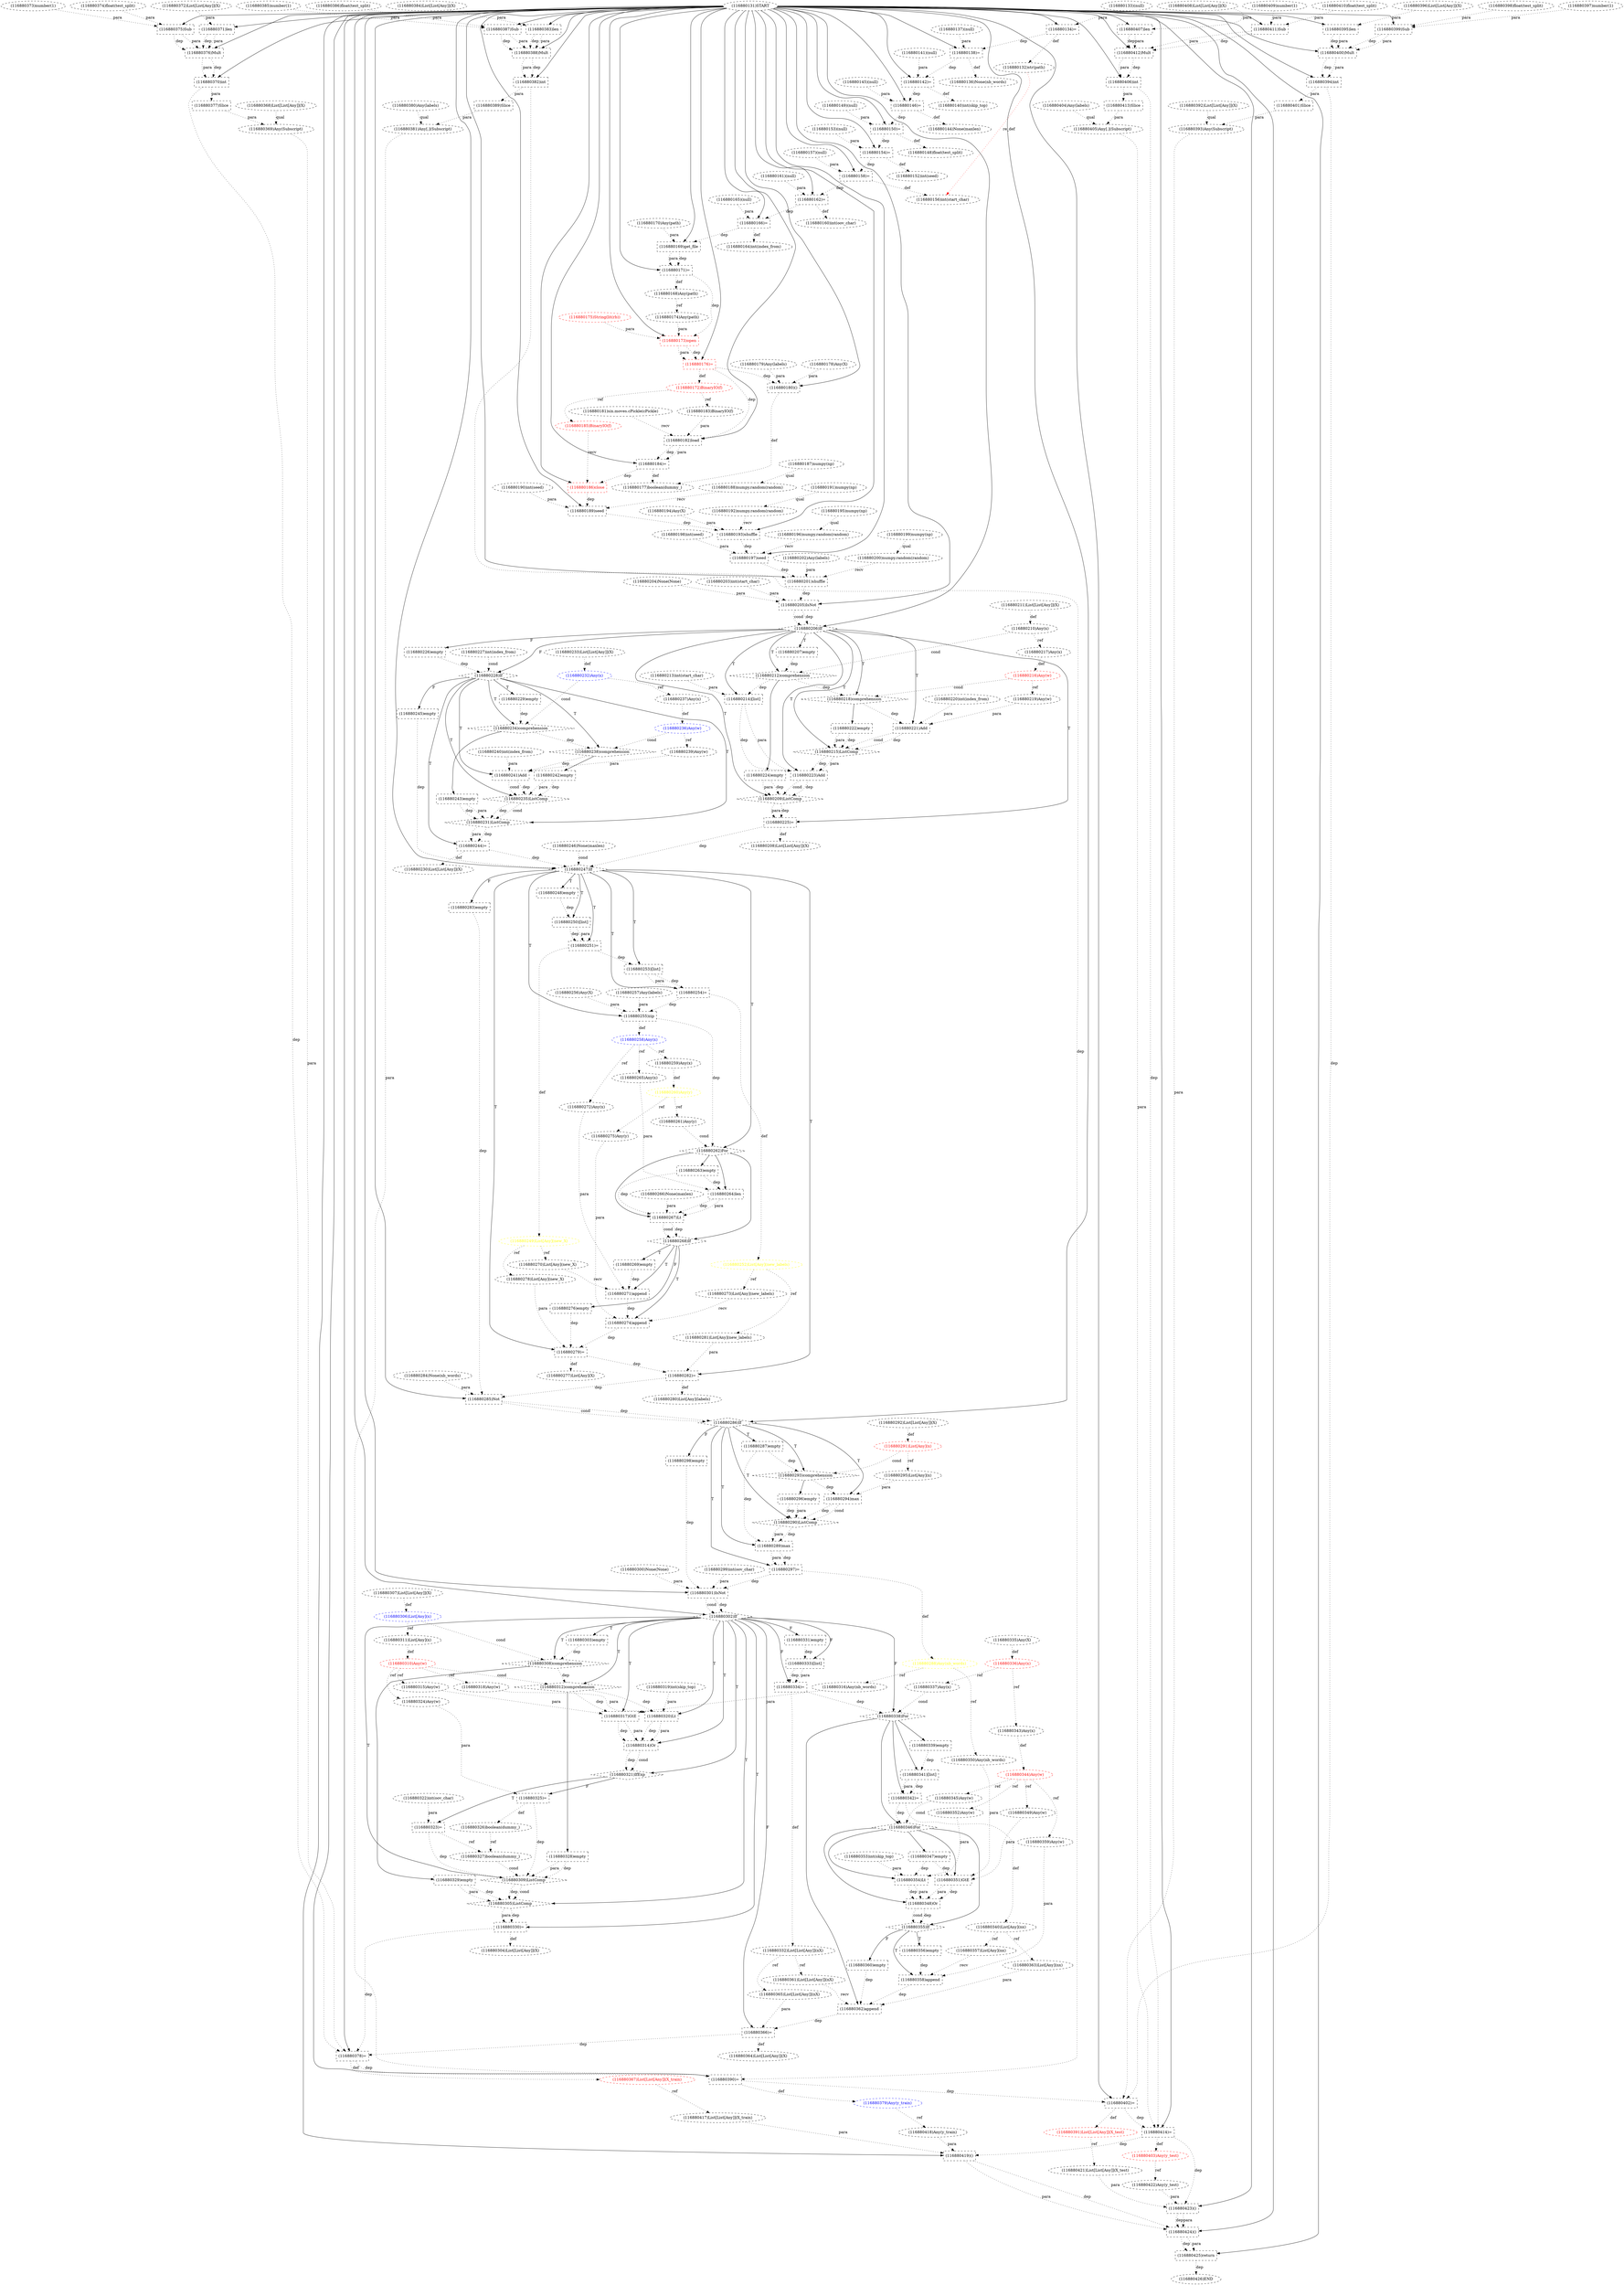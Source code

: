 digraph G {
1 [label="(116880331)empty" shape=box style=dashed]
2 [label="(116880162)=" shape=box style=dashed]
3 [label="(116880371)len" shape=box style=dashed]
4 [label="(116880278)List[Any](new_X)" shape=ellipse style=dashed]
5 [label="(116880333)[list]" shape=box style=dashed]
6 [label="(116880258)Any(x)" shape=ellipse style=dashed color=blue fontcolor=blue]
7 [label="(116880310)Any(w)" shape=ellipse style=dashed color=red fontcolor=red]
8 [label="(116880391)List[List[Any]](X_test)" shape=ellipse style=dashed color=red fontcolor=red]
9 [label="(116880146)=" shape=box style=dashed]
10 [label="(116880212)comprehension" shape=diamond style=dashed]
11 [label="(116880390)=" shape=box style=dashed]
12 [label="(116880296)empty" shape=box style=dashed]
13 [label="(116880200)numpy.random(random)" shape=ellipse style=dashed]
14 [label="(116880208)List[List[Any]](X)" shape=ellipse style=dashed]
15 [label="(116880268)If" shape=diamond style=dashed]
16 [label="(116880397)number(1)" shape=ellipse style=dashed]
17 [label="(116880136)None(nb_words)" shape=ellipse style=dashed]
18 [label="(116880378)=" shape=box style=dashed]
19 [label="(116880340)List[Any](nx)" shape=ellipse style=dashed color=black fontcolor=black]
20 [label="(116880149)(null)" shape=ellipse style=dashed]
21 [label="(116880261)Any(y)" shape=ellipse style=dashed]
22 [label="(116880265)Any(x)" shape=ellipse style=dashed]
23 [label="(116880260)Any(y)" shape=ellipse style=dashed color=yellow fontcolor=yellow]
24 [label="(116880251)=" shape=box style=dashed]
25 [label="(116880324)Any(w)" shape=ellipse style=dashed]
26 [label="(116880374)float(test_split)" shape=ellipse style=dashed]
27 [label="(116880283)empty" shape=box style=dashed]
28 [label="(116880406)int" shape=box style=dashed]
29 [label="(116880193)shuffle" shape=box style=dashed]
30 [label="(116880372)List[List[Any]](X)" shape=ellipse style=dashed]
31 [label="(116880221)Add" shape=box style=dashed]
32 [label="(116880409)number(1)" shape=ellipse style=dashed]
33 [label="(116880376)Mult" shape=box style=dashed]
34 [label="(116880423)()" shape=box style=dashed]
35 [label="(116880232)Any(x)" shape=ellipse style=dashed color=blue fontcolor=blue]
36 [label="(116880373)number(1)" shape=ellipse style=dashed]
37 [label="(116880382)int" shape=box style=dashed]
38 [label="(116880402)=" shape=box style=dashed]
39 [label="(116880328)empty" shape=box style=dashed]
40 [label="(116880263)empty" shape=box style=dashed]
41 [label="(116880237)Any(x)" shape=ellipse style=dashed]
42 [label="(116880262)For" shape=diamond style=dashed]
43 [label="(116880326)boolean(dummy_)" shape=ellipse style=dashed]
44 [label="(116880281)List[Any](new_labels)" shape=ellipse style=dashed]
45 [label="(116880142)=" shape=box style=dashed]
46 [label="(116880323)=" shape=box style=dashed]
47 [label="(116880188)numpy.random(random)" shape=ellipse style=dashed]
48 [label="(116880253)[list]" shape=box style=dashed]
49 [label="(116880297)=" shape=box style=dashed]
50 [label="(116880386)float(test_split)" shape=ellipse style=dashed]
51 [label="(116880344)Any(w)" shape=ellipse style=dashed color=red fontcolor=red]
52 [label="(116880191)numpy(np)" shape=ellipse style=dashed]
53 [label="(116880334)=" shape=box style=dashed]
54 [label="(116880273)List[Any](new_labels)" shape=ellipse style=dashed]
55 [label="(116880364)List[List[Any]](X)" shape=ellipse style=dashed]
56 [label="(116880411)Sub" shape=box style=dashed]
57 [label="(116880335)Any(X)" shape=ellipse style=dashed]
58 [label="(116880218)comprehension" shape=diamond style=dashed]
59 [label="(116880216)Any(w)" shape=ellipse style=dashed color=red fontcolor=red]
60 [label="(116880222)empty" shape=box style=dashed]
61 [label="(116880316)Any(nb_words)" shape=ellipse style=dashed]
62 [label="(116880287)empty" shape=box style=dashed]
63 [label="(116880351)GtE" shape=box style=dashed]
64 [label="(116880242)empty" shape=box style=dashed]
65 [label="(116880174)Any(path)" shape=ellipse style=dashed]
66 [label="(116880300)None(None)" shape=ellipse style=dashed]
67 [label="(116880394)int" shape=box style=dashed]
68 [label="(116880365)List[List[Any]](nX)" shape=ellipse style=dashed]
69 [label="(116880392)List[List[Any]](X)" shape=ellipse style=dashed]
70 [label="(116880412)Mult" shape=box style=dashed]
71 [label="(116880348)Or" shape=box style=dashed]
72 [label="(116880299)int(oov_char)" shape=ellipse style=dashed]
73 [label="(116880157)(null)" shape=ellipse style=dashed]
74 [label="(116880305)ListComp" shape=diamond style=dashed]
75 [label="(116880133)(null)" shape=ellipse style=dashed]
76 [label="(116880197)seed" shape=box style=dashed]
77 [label="(116880339)empty" shape=box style=dashed]
78 [label="(116880417)List[List[Any]](X_train)" shape=ellipse style=dashed]
79 [label="(116880257)Any(labels)" shape=ellipse style=dashed]
80 [label="(116880377)Slice" shape=box style=dashed]
81 [label="(116880165)(null)" shape=ellipse style=dashed]
82 [label="(116880267)Lt" shape=box style=dashed]
83 [label="(116880362)append" shape=box style=dashed]
84 [label="(116880215)ListComp" shape=diamond style=dashed]
85 [label="(116880355)If" shape=diamond style=dashed]
86 [label="(116880337)Any(x)" shape=ellipse style=dashed]
87 [label="(116880358)append" shape=box style=dashed]
88 [label="(116880177)boolean(dummy_)" shape=ellipse style=dashed]
89 [label="(116880370)int" shape=box style=dashed]
90 [label="(116880332)List[List[Any]](nX)" shape=ellipse style=dashed color=black fontcolor=black]
91 [label="(116880404)Any(labels)" shape=ellipse style=dashed]
92 [label="(116880425)return" shape=box style=dashed]
93 [label="(116880248)empty" shape=box style=dashed]
94 [label="(116880274)append" shape=box style=dashed]
95 [label="(116880308)comprehension" shape=diamond style=dashed]
96 [label="(116880418)Any(y_train)" shape=ellipse style=dashed]
97 [label="(116880214)[list]" shape=box style=dashed]
98 [label="(116880196)numpy.random(random)" shape=ellipse style=dashed]
99 [label="(116880330)=" shape=box style=dashed]
100 [label="(116880145)(null)" shape=ellipse style=dashed]
101 [label="(116880182)load" shape=box style=dashed]
102 [label="(116880183)BinaryIO(f)" shape=ellipse style=dashed]
103 [label="(116880414)=" shape=box style=dashed]
104 [label="(116880190)int(seed)" shape=ellipse style=dashed]
105 [label="(116880204)None(None)" shape=ellipse style=dashed]
106 [label="(116880317)GtE" shape=box style=dashed]
107 [label="(116880312)comprehension" shape=diamond style=dashed]
108 [label="(116880321)IfExp" shape=diamond style=dashed]
109 [label="(116880288)Any(nb_words)" shape=ellipse style=dashed color=yellow fontcolor=yellow]
110 [label="(116880247)If" shape=diamond style=dashed]
111 [label="(116880349)Any(w)" shape=ellipse style=dashed]
112 [label="(116880329)empty" shape=box style=dashed]
113 [label="(116880201)shuffle" shape=box style=dashed]
114 [label="(116880379)Any(y_train)" shape=ellipse style=dashed color=blue fontcolor=blue]
115 [label="(116880303)empty" shape=box style=dashed]
116 [label="(116880241)Add" shape=box style=dashed]
117 [label="(116880367)List[List[Any]](X_train)" shape=ellipse style=dashed color=red fontcolor=red]
118 [label="(116880301)IsNot" shape=box style=dashed]
119 [label="(116880325)=" shape=box style=dashed]
120 [label="(116880205)IsNot" shape=box style=dashed]
121 [label="(116880280)List[Any](labels)" shape=ellipse style=dashed]
122 [label="(116880195)numpy(np)" shape=ellipse style=dashed]
123 [label="(116880341)[list]" shape=box style=dashed]
124 [label="(116880401)Slice" shape=box style=dashed]
125 [label="(116880275)Any(y)" shape=ellipse style=dashed]
126 [label="(116880421)List[List[Any]](X_test)" shape=ellipse style=dashed]
127 [label="(116880426)END" style=dashed]
128 [label="(116880134)=" shape=box style=dashed]
129 [label="(116880389)Slice" shape=box style=dashed]
130 [label="(116880172)BinaryIO(f)" shape=ellipse style=dashed color=red fontcolor=red]
131 [label="(116880314)Or" shape=box style=dashed]
132 [label="(116880240)int(index_from)" shape=ellipse style=dashed]
133 [label="(116880272)Any(x)" shape=ellipse style=dashed]
134 [label="(116880168)Any(path)" shape=ellipse style=dashed color=black fontcolor=black]
135 [label="(116880399)Sub" shape=box style=dashed]
136 [label="(116880185)BinaryIO(f)" shape=ellipse style=dashed color=red fontcolor=red]
137 [label="(116880384)List[List[Any]](X)" shape=ellipse style=dashed]
138 [label="(116880343)Any(x)" shape=ellipse style=dashed]
139 [label="(116880385)number(1)" shape=ellipse style=dashed]
140 [label="(116880161)(null)" shape=ellipse style=dashed]
141 [label="(116880284)None(nb_words)" shape=ellipse style=dashed]
142 [label="(116880269)empty" shape=box style=dashed]
143 [label="(116880249)List[Any](new_X)" shape=ellipse style=dashed color=yellow fontcolor=yellow]
144 [label="(116880236)Any(w)" shape=ellipse style=dashed color=blue fontcolor=blue]
145 [label="(116880361)List[List[Any]](nX)" shape=ellipse style=dashed]
146 [label="(116880246)None(maxlen)" shape=ellipse style=dashed]
147 [label="(116880148)float(test_split)" shape=ellipse style=dashed]
148 [label="(116880224)empty" shape=box style=dashed]
149 [label="(116880255)zip" shape=box style=dashed]
150 [label="(116880153)(null)" shape=ellipse style=dashed]
151 [label="(116880259)Any(x)" shape=ellipse style=dashed]
152 [label="(116880291)List[Any](x)" shape=ellipse style=dashed color=red fontcolor=red]
153 [label="(116880235)ListComp" shape=diamond style=dashed]
154 [label="(116880206)If" shape=diamond style=dashed]
155 [label="(116880359)Any(w)" shape=ellipse style=dashed]
156 [label="(116880419)()" shape=box style=dashed]
157 [label="(116880322)int(oov_char)" shape=ellipse style=dashed]
158 [label="(116880228)If" shape=diamond style=dashed]
159 [label="(116880304)List[List[Any]](X)" shape=ellipse style=dashed]
160 [label="(116880141)(null)" shape=ellipse style=dashed]
161 [label="(116880202)Any(labels)" shape=ellipse style=dashed]
162 [label="(116880226)empty" shape=box style=dashed]
163 [label="(116880233)List[List[Any]](X)" shape=ellipse style=dashed]
164 [label="(116880171)=" shape=box style=dashed]
165 [label="(116880395)len" shape=box style=dashed]
166 [label="(116880393)Any(Subscript)" shape=ellipse style=dashed]
167 [label="(116880366)=" shape=box style=dashed]
168 [label="(116880244)=" shape=box style=dashed]
169 [label="(116880407)len" shape=box style=dashed]
170 [label="(116880166)=" shape=box style=dashed]
171 [label="(116880363)List[Any](nx)" shape=ellipse style=dashed]
172 [label="(116880294)max" shape=box style=dashed]
173 [label="(116880250)[list]" shape=box style=dashed]
174 [label="(116880336)Any(x)" shape=ellipse style=dashed color=red fontcolor=red]
175 [label="(116880271)append" shape=box style=dashed]
176 [label="(116880302)If" shape=diamond style=dashed]
177 [label="(116880350)Any(nb_words)" shape=ellipse style=dashed]
178 [label="(116880307)List[List[Any]](X)" shape=ellipse style=dashed]
179 [label="(116880327)boolean(dummy_)" shape=ellipse style=dashed]
180 [label="(116880413)Slice" shape=box style=dashed]
181 [label="(116880132)str(path)" shape=ellipse style=dashed]
182 [label="(116880298)empty" shape=box style=dashed]
183 [label="(116880422)Any(y_test)" shape=ellipse style=dashed]
184 [label="(116880131)START" style=dashed]
185 [label="(116880282)=" shape=box style=dashed]
186 [label="(116880225)=" shape=box style=dashed]
187 [label="(116880169)get_file" shape=box style=dashed]
188 [label="(116880210)Any(x)" shape=ellipse style=dashed color=black fontcolor=black]
189 [label="(116880227)int(index_from)" shape=ellipse style=dashed]
190 [label="(116880252)List[Any](new_labels)" shape=ellipse style=dashed color=yellow fontcolor=yellow]
191 [label="(116880353)int(skip_top)" shape=ellipse style=dashed]
192 [label="(116880138)=" shape=box style=dashed]
193 [label="(116880230)List[List[Any]](X)" shape=ellipse style=dashed]
194 [label="(116880238)comprehension" shape=diamond style=dashed]
195 [label="(116880290)ListComp" shape=diamond style=dashed]
196 [label="(116880352)Any(w)" shape=ellipse style=dashed]
197 [label="(116880400)Mult" shape=box style=dashed]
198 [label="(116880176)=" shape=box style=dashed color=red fontcolor=red]
199 [label="(116880179)Any(labels)" shape=ellipse style=dashed]
200 [label="(116880229)empty" shape=box style=dashed]
201 [label="(116880254)=" shape=box style=dashed]
202 [label="(116880388)Mult" shape=box style=dashed]
203 [label="(116880338)For" shape=diamond style=dashed]
204 [label="(116880357)List[Any](nx)" shape=ellipse style=dashed]
205 [label="(116880279)=" shape=box style=dashed]
206 [label="(116880154)=" shape=box style=dashed]
207 [label="(116880356)empty" shape=box style=dashed]
208 [label="(116880181)six.moves.cPickle(cPickle)" shape=ellipse style=dashed]
209 [label="(116880256)Any(X)" shape=ellipse style=dashed]
210 [label="(116880173)open" shape=box style=dashed color=red fontcolor=red]
211 [label="(116880408)List[List[Any]](X)" shape=ellipse style=dashed]
212 [label="(116880354)Lt" shape=box style=dashed]
213 [label="(116880187)numpy(np)" shape=ellipse style=dashed]
214 [label="(116880175)String(lit(rb))" shape=ellipse style=dashed color=red fontcolor=red]
215 [label="(116880380)Any(labels)" shape=ellipse style=dashed]
216 [label="(116880137)(null)" shape=ellipse style=dashed]
217 [label="(116880398)float(test_split)" shape=ellipse style=dashed]
218 [label="(116880199)numpy(np)" shape=ellipse style=dashed]
219 [label="(116880223)Add" shape=box style=dashed]
220 [label="(116880220)int(index_from)" shape=ellipse style=dashed]
221 [label="(116880375)Sub" shape=box style=dashed]
222 [label="(116880156)int(start_char)" shape=ellipse style=dashed]
223 [label="(116880219)Any(w)" shape=ellipse style=dashed]
224 [label="(116880209)ListComp" shape=diamond style=dashed]
225 [label="(116880198)int(seed)" shape=ellipse style=dashed]
226 [label="(116880285)Not" shape=box style=dashed]
227 [label="(116880396)List[List[Any]](X)" shape=ellipse style=dashed]
228 [label="(116880231)ListComp" shape=diamond style=dashed]
229 [label="(116880319)int(skip_top)" shape=ellipse style=dashed]
230 [label="(116880140)int(skip_top)" shape=ellipse style=dashed]
231 [label="(116880239)Any(w)" shape=ellipse style=dashed]
232 [label="(116880160)int(oov_char)" shape=ellipse style=dashed]
233 [label="(116880387)Sub" shape=box style=dashed]
234 [label="(116880213)int(start_char)" shape=ellipse style=dashed]
235 [label="(116880347)empty" shape=box style=dashed]
236 [label="(116880309)ListComp" shape=diamond style=dashed]
237 [label="(116880410)float(test_split)" shape=ellipse style=dashed]
238 [label="(116880186)close" shape=box style=dashed color=red fontcolor=red]
239 [label="(116880368)List[List[Any]](X)" shape=ellipse style=dashed]
240 [label="(116880245)empty" shape=box style=dashed]
241 [label="(116880405)Any[.](Subscript)" shape=ellipse style=dashed]
242 [label="(116880144)None(maxlen)" shape=ellipse style=dashed]
243 [label="(116880320)Lt" shape=box style=dashed]
244 [label="(116880383)len" shape=box style=dashed]
245 [label="(116880311)List[Any](x)" shape=ellipse style=dashed]
246 [label="(116880346)For" shape=diamond style=dashed]
247 [label="(116880424)()" shape=box style=dashed]
248 [label="(116880158)=" shape=box style=dashed]
249 [label="(116880234)comprehension" shape=diamond style=dashed]
250 [label="(116880342)=" shape=box style=dashed]
251 [label="(116880189)seed" shape=box style=dashed]
252 [label="(116880211)List[List[Any]](X)" shape=ellipse style=dashed]
253 [label="(116880295)List[Any](x)" shape=ellipse style=dashed]
254 [label="(116880286)If" shape=diamond style=dashed]
255 [label="(116880150)=" shape=box style=dashed]
256 [label="(116880207)empty" shape=box style=dashed]
257 [label="(116880270)List[Any](new_X)" shape=ellipse style=dashed]
258 [label="(116880277)List[Any](X)" shape=ellipse style=dashed]
259 [label="(116880293)comprehension" shape=diamond style=dashed]
260 [label="(116880360)empty" shape=box style=dashed]
261 [label="(116880276)empty" shape=box style=dashed]
262 [label="(116880178)Any(X)" shape=ellipse style=dashed]
263 [label="(116880192)numpy.random(random)" shape=ellipse style=dashed]
264 [label="(116880164)int(index_from)" shape=ellipse style=dashed]
265 [label="(116880318)Any(w)" shape=ellipse style=dashed]
266 [label="(116880170)Any(path)" shape=ellipse style=dashed]
267 [label="(116880180)()" shape=box style=dashed]
268 [label="(116880306)List[Any](x)" shape=ellipse style=dashed color=blue fontcolor=blue]
269 [label="(116880403)Any(y_test)" shape=ellipse style=dashed color=red fontcolor=red]
270 [label="(116880194)Any(X)" shape=ellipse style=dashed]
271 [label="(116880315)Any(w)" shape=ellipse style=dashed]
272 [label="(116880289)max" shape=box style=dashed]
273 [label="(116880266)None(maxlen)" shape=ellipse style=dashed]
274 [label="(116880243)empty" shape=box style=dashed]
275 [label="(116880217)Any(x)" shape=ellipse style=dashed]
276 [label="(116880381)Any[.](Subscript)" shape=ellipse style=dashed]
277 [label="(116880203)int(start_char)" shape=ellipse style=dashed]
278 [label="(116880345)Any(w)" shape=ellipse style=dashed]
279 [label="(116880292)List[List[Any]](X)" shape=ellipse style=dashed]
280 [label="(116880369)Any(Subscript)" shape=ellipse style=dashed]
281 [label="(116880264)len" shape=box style=dashed]
282 [label="(116880184)=" shape=box style=dashed]
283 [label="(116880152)int(seed)" shape=ellipse style=dashed]
176 -> 1 [label="F"];
184 -> 2 [label="" style=solid];
140 -> 2 [label="para" style=dotted];
248 -> 2 [label="dep" style=dotted];
184 -> 3 [label="" style=solid];
30 -> 3 [label="para" style=dotted];
143 -> 4 [label="ref" style=dotted];
176 -> 5 [label="F"];
1 -> 5 [label="dep" style=dotted];
149 -> 6 [label="def" style=dotted];
245 -> 7 [label="def" style=dotted];
38 -> 8 [label="def" style=dotted];
184 -> 9 [label="" style=solid];
100 -> 9 [label="para" style=dotted];
45 -> 9 [label="dep" style=dotted];
154 -> 10 [label="T"];
188 -> 10 [label="cond" style=dotted];
256 -> 10 [label="dep" style=dotted];
184 -> 11 [label="" style=solid];
37 -> 11 [label="dep" style=dotted];
276 -> 11 [label="para" style=dotted];
18 -> 11 [label="dep" style=dotted];
259 -> 12 [label="" style=solid];
218 -> 13 [label="qual" style=dotted];
186 -> 14 [label="def" style=dotted];
42 -> 15 [label="" style=solid];
82 -> 15 [label="dep" style=dotted];
82 -> 15 [label="cond" style=dotted];
192 -> 17 [label="def" style=dotted];
184 -> 18 [label="" style=solid];
89 -> 18 [label="dep" style=dotted];
280 -> 18 [label="para" style=dotted];
167 -> 18 [label="dep" style=dotted];
99 -> 18 [label="dep" style=dotted];
250 -> 19 [label="def" style=dotted];
23 -> 21 [label="ref" style=dotted];
6 -> 22 [label="ref" style=dotted];
151 -> 23 [label="def" style=dotted];
110 -> 24 [label="T"];
173 -> 24 [label="dep" style=dotted];
173 -> 24 [label="para" style=dotted];
7 -> 25 [label="ref" style=dotted];
110 -> 27 [label="F"];
184 -> 28 [label="" style=solid];
70 -> 28 [label="dep" style=dotted];
70 -> 28 [label="para" style=dotted];
184 -> 29 [label="" style=solid];
263 -> 29 [label="recv" style=dotted];
270 -> 29 [label="para" style=dotted];
251 -> 29 [label="dep" style=dotted];
154 -> 31 [label="T"];
223 -> 31 [label="para" style=dotted];
220 -> 31 [label="para" style=dotted];
58 -> 31 [label="dep" style=dotted];
184 -> 33 [label="" style=solid];
3 -> 33 [label="dep" style=dotted];
3 -> 33 [label="para" style=dotted];
221 -> 33 [label="dep" style=dotted];
221 -> 33 [label="para" style=dotted];
184 -> 34 [label="" style=solid];
126 -> 34 [label="para" style=dotted];
183 -> 34 [label="para" style=dotted];
103 -> 34 [label="dep" style=dotted];
163 -> 35 [label="def" style=dotted];
184 -> 37 [label="" style=solid];
202 -> 37 [label="dep" style=dotted];
202 -> 37 [label="para" style=dotted];
184 -> 38 [label="" style=solid];
67 -> 38 [label="dep" style=dotted];
166 -> 38 [label="para" style=dotted];
11 -> 38 [label="dep" style=dotted];
107 -> 39 [label="" style=solid];
42 -> 40 [label="" style=solid];
35 -> 41 [label="ref" style=dotted];
110 -> 42 [label="T"];
149 -> 42 [label="dep" style=dotted];
21 -> 42 [label="cond" style=dotted];
119 -> 43 [label="def" style=dotted];
190 -> 44 [label="ref" style=dotted];
184 -> 45 [label="" style=solid];
160 -> 45 [label="para" style=dotted];
192 -> 45 [label="dep" style=dotted];
108 -> 46 [label="T"];
157 -> 46 [label="para" style=dotted];
213 -> 47 [label="qual" style=dotted];
110 -> 48 [label="T"];
24 -> 48 [label="dep" style=dotted];
254 -> 49 [label="T"];
272 -> 49 [label="dep" style=dotted];
272 -> 49 [label="para" style=dotted];
138 -> 51 [label="def" style=dotted];
176 -> 53 [label="F"];
5 -> 53 [label="dep" style=dotted];
5 -> 53 [label="para" style=dotted];
190 -> 54 [label="ref" style=dotted];
167 -> 55 [label="def" style=dotted];
184 -> 56 [label="" style=solid];
32 -> 56 [label="para" style=dotted];
237 -> 56 [label="para" style=dotted];
154 -> 58 [label="T"];
59 -> 58 [label="cond" style=dotted];
10 -> 58 [label="dep" style=dotted];
275 -> 59 [label="def" style=dotted];
58 -> 60 [label="" style=solid];
109 -> 61 [label="ref" style=dotted];
254 -> 62 [label="T"];
246 -> 63 [label="" style=solid];
111 -> 63 [label="para" style=dotted];
177 -> 63 [label="para" style=dotted];
235 -> 63 [label="dep" style=dotted];
194 -> 64 [label="" style=solid];
134 -> 65 [label="ref" style=dotted];
184 -> 67 [label="" style=solid];
197 -> 67 [label="dep" style=dotted];
197 -> 67 [label="para" style=dotted];
90 -> 68 [label="ref" style=dotted];
184 -> 70 [label="" style=solid];
169 -> 70 [label="dep" style=dotted];
169 -> 70 [label="para" style=dotted];
56 -> 70 [label="dep" style=dotted];
56 -> 70 [label="para" style=dotted];
246 -> 71 [label="" style=solid];
63 -> 71 [label="dep" style=dotted];
63 -> 71 [label="para" style=dotted];
212 -> 71 [label="dep" style=dotted];
212 -> 71 [label="para" style=dotted];
176 -> 74 [label="T"];
236 -> 74 [label="dep" style=dotted];
236 -> 74 [label="cond" style=dotted];
112 -> 74 [label="dep" style=dotted];
112 -> 74 [label="para" style=dotted];
184 -> 76 [label="" style=solid];
98 -> 76 [label="recv" style=dotted];
225 -> 76 [label="para" style=dotted];
29 -> 76 [label="dep" style=dotted];
203 -> 77 [label="" style=solid];
117 -> 78 [label="ref" style=dotted];
89 -> 80 [label="para" style=dotted];
42 -> 82 [label="" style=solid];
281 -> 82 [label="dep" style=dotted];
281 -> 82 [label="para" style=dotted];
273 -> 82 [label="para" style=dotted];
40 -> 82 [label="dep" style=dotted];
203 -> 83 [label="" style=solid];
145 -> 83 [label="recv" style=dotted];
171 -> 83 [label="para" style=dotted];
87 -> 83 [label="dep" style=dotted];
260 -> 83 [label="dep" style=dotted];
154 -> 84 [label="T"];
31 -> 84 [label="dep" style=dotted];
31 -> 84 [label="cond" style=dotted];
60 -> 84 [label="dep" style=dotted];
60 -> 84 [label="para" style=dotted];
246 -> 85 [label="" style=solid];
71 -> 85 [label="dep" style=dotted];
71 -> 85 [label="cond" style=dotted];
174 -> 86 [label="ref" style=dotted];
85 -> 87 [label="T"];
204 -> 87 [label="recv" style=dotted];
155 -> 87 [label="para" style=dotted];
207 -> 87 [label="dep" style=dotted];
267 -> 88 [label="def" style=dotted];
282 -> 88 [label="def" style=dotted];
184 -> 89 [label="" style=solid];
33 -> 89 [label="dep" style=dotted];
33 -> 89 [label="para" style=dotted];
53 -> 90 [label="def" style=dotted];
184 -> 92 [label="" style=solid];
247 -> 92 [label="dep" style=dotted];
247 -> 92 [label="para" style=dotted];
110 -> 93 [label="T"];
15 -> 94 [label="T"];
54 -> 94 [label="recv" style=dotted];
125 -> 94 [label="para" style=dotted];
175 -> 94 [label="dep" style=dotted];
176 -> 95 [label="T"];
268 -> 95 [label="cond" style=dotted];
115 -> 95 [label="dep" style=dotted];
114 -> 96 [label="ref" style=dotted];
154 -> 97 [label="T"];
234 -> 97 [label="para" style=dotted];
10 -> 97 [label="dep" style=dotted];
122 -> 98 [label="qual" style=dotted];
176 -> 99 [label="T"];
74 -> 99 [label="dep" style=dotted];
74 -> 99 [label="para" style=dotted];
184 -> 101 [label="" style=solid];
208 -> 101 [label="recv" style=dotted];
102 -> 101 [label="para" style=dotted];
198 -> 101 [label="dep" style=dotted];
130 -> 102 [label="ref" style=dotted];
184 -> 103 [label="" style=solid];
28 -> 103 [label="dep" style=dotted];
241 -> 103 [label="para" style=dotted];
38 -> 103 [label="dep" style=dotted];
176 -> 106 [label="T"];
271 -> 106 [label="para" style=dotted];
61 -> 106 [label="para" style=dotted];
107 -> 106 [label="dep" style=dotted];
176 -> 107 [label="T"];
7 -> 107 [label="cond" style=dotted];
95 -> 107 [label="dep" style=dotted];
176 -> 108 [label="T"];
131 -> 108 [label="dep" style=dotted];
131 -> 108 [label="cond" style=dotted];
49 -> 109 [label="def" style=dotted];
184 -> 110 [label="" style=solid];
146 -> 110 [label="cond" style=dotted];
186 -> 110 [label="dep" style=dotted];
168 -> 110 [label="dep" style=dotted];
240 -> 110 [label="dep" style=dotted];
51 -> 111 [label="ref" style=dotted];
95 -> 112 [label="" style=solid];
184 -> 113 [label="" style=solid];
13 -> 113 [label="recv" style=dotted];
161 -> 113 [label="para" style=dotted];
76 -> 113 [label="dep" style=dotted];
11 -> 114 [label="def" style=dotted];
176 -> 115 [label="T"];
158 -> 116 [label="T"];
231 -> 116 [label="para" style=dotted];
132 -> 116 [label="para" style=dotted];
194 -> 116 [label="dep" style=dotted];
18 -> 117 [label="def" style=dotted];
184 -> 118 [label="" style=solid];
72 -> 118 [label="para" style=dotted];
66 -> 118 [label="para" style=dotted];
182 -> 118 [label="dep" style=dotted];
49 -> 118 [label="dep" style=dotted];
108 -> 119 [label="F"];
25 -> 119 [label="para" style=dotted];
184 -> 120 [label="" style=solid];
277 -> 120 [label="para" style=dotted];
105 -> 120 [label="para" style=dotted];
113 -> 120 [label="dep" style=dotted];
185 -> 121 [label="def" style=dotted];
203 -> 123 [label="" style=solid];
77 -> 123 [label="dep" style=dotted];
67 -> 124 [label="para" style=dotted];
23 -> 125 [label="ref" style=dotted];
8 -> 126 [label="ref" style=dotted];
92 -> 127 [label="dep" style=dotted];
184 -> 128 [label="" style=solid];
75 -> 128 [label="para" style=dotted];
37 -> 129 [label="para" style=dotted];
198 -> 130 [label="def" style=dotted];
176 -> 131 [label="T"];
106 -> 131 [label="dep" style=dotted];
106 -> 131 [label="para" style=dotted];
243 -> 131 [label="dep" style=dotted];
243 -> 131 [label="para" style=dotted];
6 -> 133 [label="ref" style=dotted];
164 -> 134 [label="def" style=dotted];
184 -> 135 [label="" style=solid];
16 -> 135 [label="para" style=dotted];
217 -> 135 [label="para" style=dotted];
130 -> 136 [label="ref" style=dotted];
174 -> 138 [label="ref" style=dotted];
15 -> 142 [label="T"];
24 -> 143 [label="def" style=dotted];
41 -> 144 [label="def" style=dotted];
90 -> 145 [label="ref" style=dotted];
255 -> 147 [label="def" style=dotted];
10 -> 148 [label="" style=solid];
110 -> 149 [label="T"];
209 -> 149 [label="para" style=dotted];
79 -> 149 [label="para" style=dotted];
201 -> 149 [label="dep" style=dotted];
6 -> 151 [label="ref" style=dotted];
279 -> 152 [label="def" style=dotted];
158 -> 153 [label="T"];
116 -> 153 [label="dep" style=dotted];
116 -> 153 [label="cond" style=dotted];
64 -> 153 [label="dep" style=dotted];
64 -> 153 [label="para" style=dotted];
184 -> 154 [label="" style=solid];
120 -> 154 [label="dep" style=dotted];
120 -> 154 [label="cond" style=dotted];
51 -> 155 [label="ref" style=dotted];
184 -> 156 [label="" style=solid];
78 -> 156 [label="para" style=dotted];
96 -> 156 [label="para" style=dotted];
103 -> 156 [label="dep" style=dotted];
154 -> 158 [label="F"];
189 -> 158 [label="cond" style=dotted];
162 -> 158 [label="dep" style=dotted];
99 -> 159 [label="def" style=dotted];
154 -> 162 [label="F"];
184 -> 164 [label="" style=solid];
187 -> 164 [label="dep" style=dotted];
187 -> 164 [label="para" style=dotted];
184 -> 165 [label="" style=solid];
227 -> 165 [label="para" style=dotted];
69 -> 166 [label="qual" style=dotted];
124 -> 166 [label="para" style=dotted];
176 -> 167 [label="F"];
68 -> 167 [label="para" style=dotted];
83 -> 167 [label="dep" style=dotted];
158 -> 168 [label="T"];
228 -> 168 [label="dep" style=dotted];
228 -> 168 [label="para" style=dotted];
184 -> 169 [label="" style=solid];
211 -> 169 [label="para" style=dotted];
184 -> 170 [label="" style=solid];
81 -> 170 [label="para" style=dotted];
2 -> 170 [label="dep" style=dotted];
19 -> 171 [label="ref" style=dotted];
254 -> 172 [label="T"];
253 -> 172 [label="para" style=dotted];
259 -> 172 [label="dep" style=dotted];
110 -> 173 [label="T"];
93 -> 173 [label="dep" style=dotted];
57 -> 174 [label="def" style=dotted];
15 -> 175 [label="T"];
257 -> 175 [label="recv" style=dotted];
133 -> 175 [label="para" style=dotted];
142 -> 175 [label="dep" style=dotted];
184 -> 176 [label="" style=solid];
118 -> 176 [label="dep" style=dotted];
118 -> 176 [label="cond" style=dotted];
109 -> 177 [label="ref" style=dotted];
43 -> 179 [label="ref" style=dotted];
46 -> 179 [label="ref" style=dotted];
28 -> 180 [label="para" style=dotted];
128 -> 181 [label="def" style=dotted];
254 -> 182 [label="F"];
269 -> 183 [label="ref" style=dotted];
110 -> 185 [label="T"];
44 -> 185 [label="para" style=dotted];
205 -> 185 [label="dep" style=dotted];
154 -> 186 [label="T"];
224 -> 186 [label="dep" style=dotted];
224 -> 186 [label="para" style=dotted];
184 -> 187 [label="" style=solid];
266 -> 187 [label="para" style=dotted];
170 -> 187 [label="dep" style=dotted];
252 -> 188 [label="def" style=dotted];
201 -> 190 [label="def" style=dotted];
184 -> 192 [label="" style=solid];
216 -> 192 [label="para" style=dotted];
128 -> 192 [label="dep" style=dotted];
168 -> 193 [label="def" style=dotted];
158 -> 194 [label="T"];
144 -> 194 [label="cond" style=dotted];
249 -> 194 [label="dep" style=dotted];
254 -> 195 [label="T"];
172 -> 195 [label="dep" style=dotted];
172 -> 195 [label="cond" style=dotted];
12 -> 195 [label="dep" style=dotted];
12 -> 195 [label="para" style=dotted];
51 -> 196 [label="ref" style=dotted];
184 -> 197 [label="" style=solid];
165 -> 197 [label="dep" style=dotted];
165 -> 197 [label="para" style=dotted];
135 -> 197 [label="dep" style=dotted];
135 -> 197 [label="para" style=dotted];
184 -> 198 [label="" style=solid];
210 -> 198 [label="dep" style=dotted];
210 -> 198 [label="para" style=dotted];
158 -> 200 [label="T"];
110 -> 201 [label="T"];
48 -> 201 [label="dep" style=dotted];
48 -> 201 [label="para" style=dotted];
184 -> 202 [label="" style=solid];
244 -> 202 [label="dep" style=dotted];
244 -> 202 [label="para" style=dotted];
233 -> 202 [label="dep" style=dotted];
233 -> 202 [label="para" style=dotted];
176 -> 203 [label="F"];
86 -> 203 [label="cond" style=dotted];
53 -> 203 [label="dep" style=dotted];
19 -> 204 [label="ref" style=dotted];
110 -> 205 [label="T"];
4 -> 205 [label="para" style=dotted];
261 -> 205 [label="dep" style=dotted];
94 -> 205 [label="dep" style=dotted];
184 -> 206 [label="" style=solid];
150 -> 206 [label="para" style=dotted];
255 -> 206 [label="dep" style=dotted];
85 -> 207 [label="T"];
184 -> 210 [label="" style=solid];
65 -> 210 [label="para" style=dotted];
214 -> 210 [label="para" style=dotted];
164 -> 210 [label="dep" style=dotted];
246 -> 212 [label="" style=solid];
196 -> 212 [label="para" style=dotted];
191 -> 212 [label="para" style=dotted];
235 -> 212 [label="dep" style=dotted];
154 -> 219 [label="T"];
97 -> 219 [label="dep" style=dotted];
97 -> 219 [label="para" style=dotted];
84 -> 219 [label="dep" style=dotted];
84 -> 219 [label="para" style=dotted];
184 -> 221 [label="" style=solid];
36 -> 221 [label="para" style=dotted];
26 -> 221 [label="para" style=dotted];
248 -> 222 [label="def" style=dotted];
181 -> 222 [label="re_def" style=dotted color=red];
59 -> 223 [label="ref" style=dotted];
154 -> 224 [label="T"];
219 -> 224 [label="dep" style=dotted];
219 -> 224 [label="cond" style=dotted];
148 -> 224 [label="dep" style=dotted];
148 -> 224 [label="para" style=dotted];
184 -> 226 [label="" style=solid];
141 -> 226 [label="para" style=dotted];
27 -> 226 [label="dep" style=dotted];
185 -> 226 [label="dep" style=dotted];
158 -> 228 [label="T"];
153 -> 228 [label="dep" style=dotted];
153 -> 228 [label="cond" style=dotted];
274 -> 228 [label="dep" style=dotted];
274 -> 228 [label="para" style=dotted];
45 -> 230 [label="def" style=dotted];
144 -> 231 [label="ref" style=dotted];
2 -> 232 [label="def" style=dotted];
184 -> 233 [label="" style=solid];
139 -> 233 [label="para" style=dotted];
50 -> 233 [label="para" style=dotted];
246 -> 235 [label="" style=solid];
176 -> 236 [label="T"];
119 -> 236 [label="dep" style=dotted];
46 -> 236 [label="dep" style=dotted];
179 -> 236 [label="cond" style=dotted];
39 -> 236 [label="dep" style=dotted];
39 -> 236 [label="para" style=dotted];
184 -> 238 [label="" style=solid];
136 -> 238 [label="recv" style=dotted];
282 -> 238 [label="dep" style=dotted];
158 -> 240 [label="F"];
91 -> 241 [label="qual" style=dotted];
180 -> 241 [label="para" style=dotted];
9 -> 242 [label="def" style=dotted];
176 -> 243 [label="T"];
265 -> 243 [label="para" style=dotted];
229 -> 243 [label="para" style=dotted];
107 -> 243 [label="dep" style=dotted];
184 -> 244 [label="" style=solid];
137 -> 244 [label="para" style=dotted];
268 -> 245 [label="ref" style=dotted];
203 -> 246 [label="" style=solid];
278 -> 246 [label="cond" style=dotted];
250 -> 246 [label="dep" style=dotted];
184 -> 247 [label="" style=solid];
156 -> 247 [label="dep" style=dotted];
156 -> 247 [label="para" style=dotted];
34 -> 247 [label="dep" style=dotted];
34 -> 247 [label="para" style=dotted];
184 -> 248 [label="" style=solid];
73 -> 248 [label="para" style=dotted];
206 -> 248 [label="dep" style=dotted];
158 -> 249 [label="T"];
35 -> 249 [label="cond" style=dotted];
200 -> 249 [label="dep" style=dotted];
203 -> 250 [label="" style=solid];
123 -> 250 [label="dep" style=dotted];
123 -> 250 [label="para" style=dotted];
184 -> 251 [label="" style=solid];
47 -> 251 [label="recv" style=dotted];
104 -> 251 [label="para" style=dotted];
238 -> 251 [label="dep" style=dotted];
152 -> 253 [label="ref" style=dotted];
184 -> 254 [label="" style=solid];
226 -> 254 [label="dep" style=dotted];
226 -> 254 [label="cond" style=dotted];
184 -> 255 [label="" style=solid];
20 -> 255 [label="para" style=dotted];
9 -> 255 [label="dep" style=dotted];
154 -> 256 [label="T"];
143 -> 257 [label="ref" style=dotted];
205 -> 258 [label="def" style=dotted];
254 -> 259 [label="T"];
152 -> 259 [label="cond" style=dotted];
62 -> 259 [label="dep" style=dotted];
85 -> 260 [label="F"];
15 -> 261 [label="F"];
52 -> 263 [label="qual" style=dotted];
170 -> 264 [label="def" style=dotted];
7 -> 265 [label="ref" style=dotted];
184 -> 267 [label="" style=solid];
262 -> 267 [label="para" style=dotted];
199 -> 267 [label="para" style=dotted];
198 -> 267 [label="dep" style=dotted];
178 -> 268 [label="def" style=dotted];
103 -> 269 [label="def" style=dotted];
7 -> 271 [label="ref" style=dotted];
254 -> 272 [label="T"];
195 -> 272 [label="dep" style=dotted];
195 -> 272 [label="para" style=dotted];
62 -> 272 [label="dep" style=dotted];
249 -> 274 [label="" style=solid];
188 -> 275 [label="ref" style=dotted];
215 -> 276 [label="qual" style=dotted];
129 -> 276 [label="para" style=dotted];
51 -> 278 [label="ref" style=dotted];
239 -> 280 [label="qual" style=dotted];
80 -> 280 [label="para" style=dotted];
42 -> 281 [label="" style=solid];
22 -> 281 [label="para" style=dotted];
40 -> 281 [label="dep" style=dotted];
184 -> 282 [label="" style=solid];
101 -> 282 [label="dep" style=dotted];
101 -> 282 [label="para" style=dotted];
206 -> 283 [label="def" style=dotted];
}